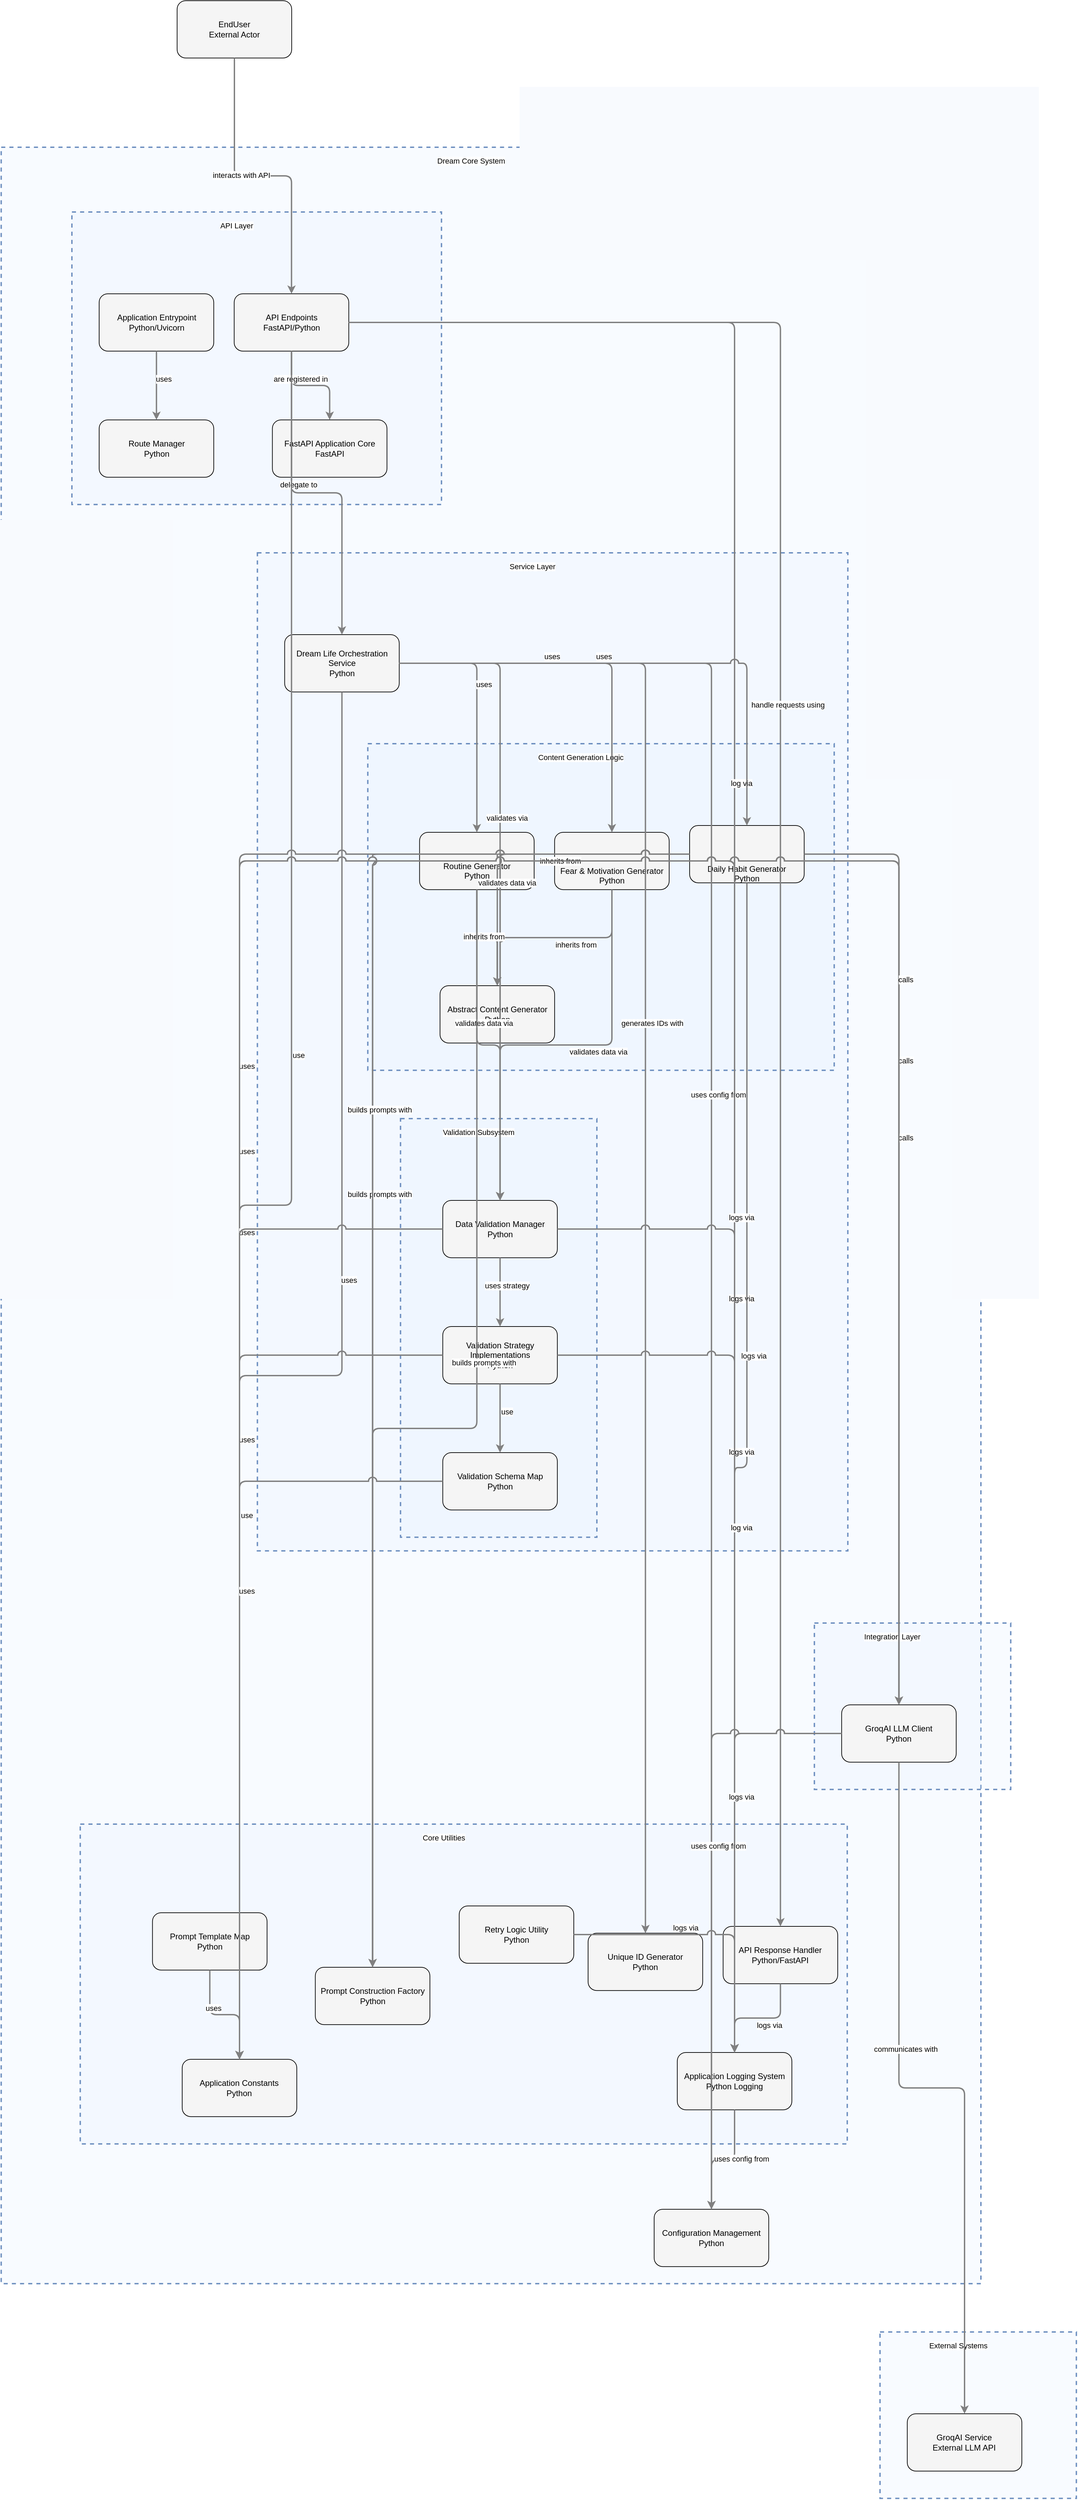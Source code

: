 <mxfile version="26.2.14">
  <diagram id="codeviz-diagram" name="System Diagram">
    <mxGraphModel dx="1443" dy="655" grid="1" gridSize="10" guides="1" tooltips="1" connect="1" arrows="1" fold="1" page="1" pageScale="1" pageWidth="1169" pageHeight="827" math="0" shadow="0">
      <root>
        <mxCell id="0" />
        <mxCell id="1" parent="0" />
        <mxCell id="734" value="" style="html=1;whiteSpace=wrap;container=1;fillColor=#dae8fc;strokeColor=#6c8ebf;dashed=1;fillOpacity=20;strokeWidth=2;containerType=none;recursiveResize=0;movable=1;resizable=1;autosize=0;dropTarget=0" parent="1" vertex="1">
          <mxGeometry x="1375.447" y="3432" width="288.158" height="244.079" as="geometry" />
        </mxCell>
        <mxCell id="764" value="GroqAI Service&lt;br&gt;External LLM API" style="rounded=1;whiteSpace=wrap;html=1;fillColor=#f5f5f5" parent="734" vertex="1">
          <mxGeometry x="40" y="120" width="168.158" height="84.079" as="geometry" />
        </mxCell>
        <mxCell id="734_label" value="External Systems" style="edgeLabel;html=1;align=center;verticalAlign=middle;resizable=0;labelBackgroundColor=white;spacing=5" parent="1" vertex="1">
          <mxGeometry x="1383.447" y="3440" width="212.158" height="24" as="geometry" />
        </mxCell>
        <mxCell id="735" value="" style="html=1;whiteSpace=wrap;container=1;fillColor=#dae8fc;strokeColor=#6c8ebf;dashed=1;fillOpacity=20;strokeWidth=2;containerType=none;recursiveResize=0;movable=1;resizable=1;autosize=0;dropTarget=0" parent="1" vertex="1">
          <mxGeometry x="85.763" y="227" width="1437.763" height="3134.079" as="geometry" />
        </mxCell>
        <mxCell id="736" value="" style="html=1;whiteSpace=wrap;container=1;fillColor=#dae8fc;strokeColor=#6c8ebf;dashed=1;fillOpacity=20;strokeWidth=2;containerType=none;recursiveResize=0;movable=1;resizable=1;autosize=0;dropTarget=0" parent="735" vertex="1">
          <mxGeometry x="116" y="2460" width="1125.605" height="469.079" as="geometry" />
        </mxCell>
        <mxCell id="756" value="Prompt Construction Factory&lt;br&gt;Python" style="rounded=1;whiteSpace=wrap;html=1;fillColor=#f5f5f5" parent="736" vertex="1">
          <mxGeometry x="344.974" y="210" width="168.158" height="84.079" as="geometry" />
        </mxCell>
        <mxCell id="757" value="Prompt Template Map&lt;br&gt;Python" style="rounded=1;whiteSpace=wrap;html=1;fillColor=#f5f5f5" parent="736" vertex="1">
          <mxGeometry x="106" y="130" width="168.158" height="84.079" as="geometry" />
        </mxCell>
        <mxCell id="758" value="Application Logging System&lt;br&gt;Python Logging" style="rounded=1;whiteSpace=wrap;html=1;fillColor=#f5f5f5" parent="736" vertex="1">
          <mxGeometry x="876.184" y="335" width="168.158" height="84.079" as="geometry" />
        </mxCell>
        <mxCell id="759" value="API Response Handler&lt;br&gt;Python/FastAPI" style="rounded=1;whiteSpace=wrap;html=1;fillColor=#f5f5f5" parent="736" vertex="1">
          <mxGeometry x="943.447" y="150" width="168.158" height="84.079" as="geometry" />
        </mxCell>
        <mxCell id="760" value="Application Constants&lt;br&gt;Python" style="rounded=1;whiteSpace=wrap;html=1;fillColor=#f5f5f5" parent="736" vertex="1">
          <mxGeometry x="149.632" y="345" width="168.158" height="84.079" as="geometry" />
        </mxCell>
        <mxCell id="761" value="Unique ID Generator&lt;br&gt;Python" style="rounded=1;whiteSpace=wrap;html=1;fillColor=#f5f5f5" parent="736" vertex="1">
          <mxGeometry x="745.289" y="160" width="168.158" height="84.079" as="geometry" />
        </mxCell>
        <mxCell id="762" value="Retry Logic Utility&lt;br&gt;Python" style="rounded=1;whiteSpace=wrap;html=1;fillColor=#f5f5f5" parent="736" vertex="1">
          <mxGeometry x="556.131" y="120" width="168.158" height="84.079" as="geometry" />
        </mxCell>
        <mxCell id="736_label" value="Core Utilities" style="edgeLabel;html=1;align=center;verticalAlign=middle;resizable=0;labelBackgroundColor=white;spacing=5" parent="735" vertex="1">
          <mxGeometry x="124" y="2468" width="1049.605" height="24" as="geometry" />
        </mxCell>
        <mxCell id="737" value="" style="html=1;whiteSpace=wrap;container=1;fillColor=#dae8fc;strokeColor=#6c8ebf;dashed=1;fillOpacity=20;strokeWidth=2;containerType=none;recursiveResize=0;movable=1;resizable=1;autosize=0;dropTarget=0" parent="735" vertex="1">
          <mxGeometry x="1193.368" y="2165" width="288.158" height="244.079" as="geometry" />
        </mxCell>
        <mxCell id="755" value="GroqAI LLM Client&lt;br&gt;Python" style="rounded=1;whiteSpace=wrap;html=1;fillColor=#f5f5f5" parent="737" vertex="1">
          <mxGeometry x="40" y="120" width="168.158" height="84.079" as="geometry" />
        </mxCell>
        <mxCell id="737_label" value="Integration Layer" style="edgeLabel;html=1;align=center;verticalAlign=middle;resizable=0;labelBackgroundColor=white;spacing=5" parent="735" vertex="1">
          <mxGeometry x="1201.368" y="2173" width="212.158" height="24" as="geometry" />
        </mxCell>
        <mxCell id="738" value="" style="html=1;whiteSpace=wrap;container=1;fillColor=#dae8fc;strokeColor=#6c8ebf;dashed=1;fillOpacity=20;strokeWidth=2;containerType=none;recursiveResize=0;movable=1;resizable=1;autosize=0;dropTarget=0" parent="735" vertex="1">
          <mxGeometry x="375.974" y="595" width="866.485" height="1464.079" as="geometry" />
        </mxCell>
        <mxCell id="739" value="" style="html=1;whiteSpace=wrap;container=1;fillColor=#dae8fc;strokeColor=#6c8ebf;dashed=1;fillOpacity=20;strokeWidth=2;containerType=none;recursiveResize=0;movable=1;resizable=1;autosize=0;dropTarget=0" parent="738" vertex="1">
          <mxGeometry x="210.039" y="830" width="288.158" height="614.079" as="geometry" />
        </mxCell>
        <mxCell id="752" value="Data Validation Manager&lt;br&gt;Python" style="rounded=1;whiteSpace=wrap;html=1;fillColor=#f5f5f5" parent="739" vertex="1">
          <mxGeometry x="62" y="120" width="168.158" height="84.079" as="geometry" />
        </mxCell>
        <mxCell id="753" value="Validation Strategy Implementations&lt;br&gt;Python" style="rounded=1;whiteSpace=wrap;html=1;fillColor=#f5f5f5" parent="739" vertex="1">
          <mxGeometry x="62" y="305" width="168.158" height="84.079" as="geometry" />
        </mxCell>
        <mxCell id="754" value="Validation Schema Map&lt;br&gt;Python" style="rounded=1;whiteSpace=wrap;html=1;fillColor=#f5f5f5" parent="739" vertex="1">
          <mxGeometry x="62" y="490" width="168.158" height="84.079" as="geometry" />
        </mxCell>
        <mxCell id="739_label" value="Validation Subsystem" style="edgeLabel;html=1;align=center;verticalAlign=middle;resizable=0;labelBackgroundColor=white;spacing=5" parent="738" vertex="1">
          <mxGeometry x="218.039" y="838" width="212.158" height="24" as="geometry" />
        </mxCell>
        <mxCell id="740" value="" style="html=1;whiteSpace=wrap;container=1;fillColor=#dae8fc;strokeColor=#6c8ebf;dashed=1;fillOpacity=20;strokeWidth=2;containerType=none;recursiveResize=0;movable=1;resizable=1;autosize=0;dropTarget=0" parent="738" vertex="1">
          <mxGeometry x="162.011" y="280" width="684.473" height="479.079" as="geometry" />
        </mxCell>
        <mxCell id="748" value="Abstract Content Generator&lt;br&gt;Python" style="rounded=1;whiteSpace=wrap;html=1;fillColor=#f5f5f5" parent="740" vertex="1">
          <mxGeometry x="106" y="355" width="168.158" height="84.079" as="geometry" />
        </mxCell>
        <mxCell id="749" value="&lt;div&gt;&lt;br&gt;&lt;/div&gt;&lt;div&gt;&lt;br&gt;&lt;/div&gt;&lt;div&gt;&lt;br&gt;&lt;/div&gt;Fear &amp;amp; Motivation Generator&lt;br&gt;Python" style="rounded=1;whiteSpace=wrap;html=1;fillColor=#f5f5f5" parent="740" vertex="1">
          <mxGeometry x="274.13" y="130" width="168.158" height="84.079" as="geometry" />
        </mxCell>
        <mxCell id="750" value="&lt;div&gt;&lt;span style=&quot;background-color: transparent; color: light-dark(rgb(0, 0, 0), rgb(255, 255, 255));&quot;&gt;&lt;br&gt;&lt;/span&gt;&lt;/div&gt;&lt;div&gt;&lt;span style=&quot;background-color: transparent; color: light-dark(rgb(0, 0, 0), rgb(255, 255, 255));&quot;&gt;&lt;br&gt;&lt;/span&gt;&lt;/div&gt;&lt;div&gt;&lt;span style=&quot;background-color: transparent; color: light-dark(rgb(0, 0, 0), rgb(255, 255, 255));&quot;&gt;&lt;br&gt;&lt;/span&gt;&lt;/div&gt;&lt;div&gt;&lt;span style=&quot;background-color: transparent; color: light-dark(rgb(0, 0, 0), rgb(255, 255, 255));&quot;&gt;&lt;br&gt;&lt;/span&gt;&lt;/div&gt;&lt;div&gt;&lt;span style=&quot;background-color: transparent; color: light-dark(rgb(0, 0, 0), rgb(255, 255, 255));&quot;&gt;Daily Habit Generator&lt;/span&gt;&lt;/div&gt;Python" style="rounded=1;whiteSpace=wrap;html=1;fillColor=#f5f5f5;align=center;" parent="740" vertex="1">
          <mxGeometry x="472.287" y="120" width="168.158" height="84.079" as="geometry" />
        </mxCell>
        <mxCell id="751" value="&lt;div&gt;&lt;br&gt;&lt;/div&gt;&lt;div&gt;&lt;br&gt;&lt;/div&gt;Routine Generator&lt;br&gt;Python" style="rounded=1;whiteSpace=wrap;html=1;fillColor=#f5f5f5" parent="740" vertex="1">
          <mxGeometry x="75.972" y="130" width="168.158" height="84.079" as="geometry" />
        </mxCell>
        <mxCell id="740_label" value="Content Generation Logic" style="edgeLabel;html=1;align=center;verticalAlign=middle;resizable=0;labelBackgroundColor=white;spacing=5" parent="738" vertex="1">
          <mxGeometry x="170.011" y="288" width="608.473" height="24" as="geometry" />
        </mxCell>
        <mxCell id="747" value="Dream Life Orchestration Service&lt;br&gt;Python" style="rounded=1;whiteSpace=wrap;html=1;fillColor=#f5f5f5" parent="738" vertex="1">
          <mxGeometry x="40" y="120" width="168.158" height="84.079" as="geometry" />
        </mxCell>
        <mxCell id="738_label" value="Service Layer" style="edgeLabel;html=1;align=center;verticalAlign=middle;resizable=0;labelBackgroundColor=white;spacing=5" parent="735" vertex="1">
          <mxGeometry x="383.974" y="603" width="790.485" height="24" as="geometry" />
        </mxCell>
        <mxCell id="741" value="" style="html=1;whiteSpace=wrap;container=1;fillColor=#dae8fc;strokeColor=#6c8ebf;dashed=1;fillOpacity=20;strokeWidth=2;containerType=none;recursiveResize=0;movable=1;resizable=1;autosize=0;dropTarget=0" parent="735" vertex="1">
          <mxGeometry x="103.763" y="95" width="542.368" height="429.079" as="geometry" />
        </mxCell>
        <mxCell id="743" value="Application Entrypoint&lt;br&gt;Python/Uvicorn" style="rounded=1;whiteSpace=wrap;html=1;fillColor=#f5f5f5" parent="741" vertex="1">
          <mxGeometry x="40" y="120" width="168.158" height="84.079" as="geometry" />
        </mxCell>
        <mxCell id="744" value="FastAPI Application Core&lt;br&gt;FastAPI" style="rounded=1;whiteSpace=wrap;html=1;fillColor=#f5f5f5" parent="741" vertex="1">
          <mxGeometry x="294.21" y="305" width="168.158" height="84.079" as="geometry" />
        </mxCell>
        <mxCell id="745" value="Route Manager&lt;br&gt;Python" style="rounded=1;whiteSpace=wrap;html=1;fillColor=#f5f5f5" parent="741" vertex="1">
          <mxGeometry x="40" y="305" width="168.158" height="84.079" as="geometry" />
        </mxCell>
        <mxCell id="746" value="API Endpoints&lt;br&gt;FastAPI/Python" style="rounded=1;whiteSpace=wrap;html=1;fillColor=#f5f5f5" parent="741" vertex="1">
          <mxGeometry x="238.158" y="120" width="168.158" height="84.079" as="geometry" />
        </mxCell>
        <mxCell id="741_label" value="API Layer" style="edgeLabel;html=1;align=center;verticalAlign=middle;resizable=0;labelBackgroundColor=white;spacing=5" parent="735" vertex="1">
          <mxGeometry x="111.763" y="103" width="466.368" height="24" as="geometry" />
        </mxCell>
        <mxCell id="763" value="Configuration Management&lt;br&gt;Python" style="rounded=1;whiteSpace=wrap;html=1;fillColor=#f5f5f5" parent="735" vertex="1">
          <mxGeometry x="958.223" y="3025" width="168.158" height="84.079" as="geometry" />
        </mxCell>
        <mxCell id="735_label" value="Dream Core System" style="edgeLabel;html=1;align=center;verticalAlign=middle;resizable=0;labelBackgroundColor=white;spacing=5" parent="1" vertex="1">
          <mxGeometry x="93.763" y="235" width="1361.763" height="24" as="geometry" />
        </mxCell>
        <mxCell id="742" value="EndUser&lt;br&gt;External Actor" style="rounded=1;whiteSpace=wrap;html=1;fillColor=#f5f5f5" parent="1" vertex="1">
          <mxGeometry x="343.921" y="12" width="168.158" height="84.079" as="geometry" />
        </mxCell>
        <mxCell id="edge-7464" style="edgeStyle=orthogonalEdgeStyle;rounded=1;orthogonalLoop=1;jettySize=auto;html=1;strokeColor=#808080;strokeWidth=2;jumpStyle=arc;jumpSize=10;spacing=15;labelBackgroundColor=white;labelBorderColor=none" parent="1" source="746" target="759" edge="1">
          <mxGeometry relative="1" as="geometry" />
        </mxCell>
        <mxCell id="edge-7464_label" value="handle requests using" style="edgeLabel;html=1;align=center;verticalAlign=middle;resizable=0;points=[];" parent="edge-7464" vertex="1" connectable="0">
          <mxGeometry x="-0.2" y="10" relative="1" as="geometry">
            <mxPoint as="offset" />
          </mxGeometry>
        </mxCell>
        <mxCell id="edge-7463" style="edgeStyle=orthogonalEdgeStyle;rounded=1;orthogonalLoop=1;jettySize=auto;html=1;strokeColor=#808080;strokeWidth=2;jumpStyle=arc;jumpSize=10;spacing=15;labelBackgroundColor=white;labelBorderColor=none" parent="1" source="746" target="758" edge="1">
          <mxGeometry relative="1" as="geometry" />
        </mxCell>
        <mxCell id="edge-7463_label" value="log via" style="edgeLabel;html=1;align=center;verticalAlign=middle;resizable=0;points=[];" parent="edge-7463" vertex="1" connectable="0">
          <mxGeometry x="-0.2" y="10" relative="1" as="geometry">
            <mxPoint as="offset" />
          </mxGeometry>
        </mxCell>
        <mxCell id="edge-7462" style="edgeStyle=orthogonalEdgeStyle;rounded=1;orthogonalLoop=1;jettySize=auto;html=1;strokeColor=#808080;strokeWidth=2;jumpStyle=arc;jumpSize=10;spacing=15;labelBackgroundColor=white;labelBorderColor=none" parent="1" source="746" target="747" edge="1">
          <mxGeometry relative="1" as="geometry" />
        </mxCell>
        <mxCell id="edge-7462_label" value="delegate to" style="edgeLabel;html=1;align=center;verticalAlign=middle;resizable=0;points=[];" parent="edge-7462" vertex="1" connectable="0">
          <mxGeometry x="-0.2" y="10" relative="1" as="geometry">
            <mxPoint as="offset" />
          </mxGeometry>
        </mxCell>
        <mxCell id="edge-7461" style="edgeStyle=orthogonalEdgeStyle;rounded=1;orthogonalLoop=1;jettySize=auto;html=1;strokeColor=#808080;strokeWidth=2;jumpStyle=arc;jumpSize=10;spacing=15;labelBackgroundColor=white;labelBorderColor=none" parent="1" source="746" target="744" edge="1">
          <mxGeometry relative="1" as="geometry" />
        </mxCell>
        <mxCell id="edge-7461_label" value="are registered in" style="edgeLabel;html=1;align=center;verticalAlign=middle;resizable=0;points=[];" parent="edge-7461" vertex="1" connectable="0">
          <mxGeometry x="-0.2" y="10" relative="1" as="geometry">
            <mxPoint as="offset" />
          </mxGeometry>
        </mxCell>
        <mxCell id="edge-7465" style="edgeStyle=orthogonalEdgeStyle;rounded=1;orthogonalLoop=1;jettySize=auto;html=1;strokeColor=#808080;strokeWidth=2;jumpStyle=arc;jumpSize=10;spacing=15;labelBackgroundColor=white;labelBorderColor=none" parent="1" source="746" target="760" edge="1">
          <mxGeometry relative="1" as="geometry" />
        </mxCell>
        <mxCell id="edge-7465_label" value="use" style="edgeLabel;html=1;align=center;verticalAlign=middle;resizable=0;points=[];" parent="edge-7465" vertex="1" connectable="0">
          <mxGeometry x="-0.2" y="10" relative="1" as="geometry">
            <mxPoint as="offset" />
          </mxGeometry>
        </mxCell>
        <mxCell id="edge-7460" style="edgeStyle=orthogonalEdgeStyle;rounded=1;orthogonalLoop=1;jettySize=auto;html=1;strokeColor=#808080;strokeWidth=2;jumpStyle=arc;jumpSize=10;spacing=15;labelBackgroundColor=white;labelBorderColor=none" parent="1" source="743" target="745" edge="1">
          <mxGeometry relative="1" as="geometry" />
        </mxCell>
        <mxCell id="edge-7460_label" value="uses" style="edgeLabel;html=1;align=center;verticalAlign=middle;resizable=0;points=[];" parent="edge-7460" vertex="1" connectable="0">
          <mxGeometry x="-0.2" y="10" relative="1" as="geometry">
            <mxPoint as="offset" />
          </mxGeometry>
        </mxCell>
        <mxCell id="edge-7459" style="edgeStyle=orthogonalEdgeStyle;rounded=1;orthogonalLoop=1;jettySize=auto;html=1;strokeColor=#808080;strokeWidth=2;jumpStyle=arc;jumpSize=10;spacing=15;labelBackgroundColor=white;labelBorderColor=none" parent="1" source="742" target="746" edge="1">
          <mxGeometry relative="1" as="geometry" />
        </mxCell>
        <mxCell id="edge-7459_label" value="interacts with API" style="edgeLabel;html=1;align=center;verticalAlign=middle;resizable=0;points=[];" parent="edge-7459" vertex="1" connectable="0">
          <mxGeometry x="-0.2" y="10" relative="1" as="geometry">
            <mxPoint as="offset" />
          </mxGeometry>
        </mxCell>
        <mxCell id="edge-7472" style="edgeStyle=orthogonalEdgeStyle;rounded=1;orthogonalLoop=1;jettySize=auto;html=1;strokeColor=#808080;strokeWidth=2;jumpStyle=arc;jumpSize=10;spacing=15;labelBackgroundColor=white;labelBorderColor=none" parent="1" source="747" target="763" edge="1">
          <mxGeometry relative="1" as="geometry" />
        </mxCell>
        <mxCell id="edge-7472_label" value="uses config from" style="edgeLabel;html=1;align=center;verticalAlign=middle;resizable=0;points=[];" parent="edge-7472" vertex="1" connectable="0">
          <mxGeometry x="-0.2" y="10" relative="1" as="geometry">
            <mxPoint as="offset" />
          </mxGeometry>
        </mxCell>
        <mxCell id="edge-7469" style="edgeStyle=orthogonalEdgeStyle;rounded=1;orthogonalLoop=1;jettySize=auto;html=1;strokeColor=#808080;strokeWidth=2;jumpStyle=arc;jumpSize=10;spacing=15;labelBackgroundColor=white;labelBorderColor=none" parent="1" source="747" target="752" edge="1">
          <mxGeometry relative="1" as="geometry" />
        </mxCell>
        <mxCell id="edge-7469_label" value="validates via" style="edgeLabel;html=1;align=center;verticalAlign=middle;resizable=0;points=[];" parent="edge-7469" vertex="1" connectable="0">
          <mxGeometry x="-0.2" y="10" relative="1" as="geometry">
            <mxPoint as="offset" />
          </mxGeometry>
        </mxCell>
        <mxCell id="edge-7470" style="edgeStyle=orthogonalEdgeStyle;rounded=1;orthogonalLoop=1;jettySize=auto;html=1;strokeColor=#808080;strokeWidth=2;jumpStyle=arc;jumpSize=10;spacing=15;labelBackgroundColor=white;labelBorderColor=none" parent="1" source="747" target="760" edge="1">
          <mxGeometry relative="1" as="geometry" />
        </mxCell>
        <mxCell id="edge-7470_label" value="uses" style="edgeLabel;html=1;align=center;verticalAlign=middle;resizable=0;points=[];" parent="edge-7470" vertex="1" connectable="0">
          <mxGeometry x="-0.2" y="10" relative="1" as="geometry">
            <mxPoint as="offset" />
          </mxGeometry>
        </mxCell>
        <mxCell id="edge-7468" style="edgeStyle=orthogonalEdgeStyle;rounded=1;orthogonalLoop=1;jettySize=auto;html=1;strokeColor=#808080;strokeWidth=2;jumpStyle=arc;jumpSize=10;spacing=15;labelBackgroundColor=white;labelBorderColor=none" parent="1" source="747" target="751" edge="1">
          <mxGeometry relative="1" as="geometry" />
        </mxCell>
        <mxCell id="edge-7468_label" value="uses" style="edgeLabel;html=1;align=center;verticalAlign=middle;resizable=0;points=[];" parent="edge-7468" vertex="1" connectable="0">
          <mxGeometry x="-0.2" y="10" relative="1" as="geometry">
            <mxPoint as="offset" />
          </mxGeometry>
        </mxCell>
        <mxCell id="edge-7466" style="edgeStyle=orthogonalEdgeStyle;rounded=1;orthogonalLoop=1;jettySize=auto;html=1;strokeColor=#808080;strokeWidth=2;jumpStyle=arc;jumpSize=10;spacing=15;labelBackgroundColor=white;labelBorderColor=none" parent="1" source="747" target="749" edge="1">
          <mxGeometry relative="1" as="geometry" />
        </mxCell>
        <mxCell id="edge-7466_label" value="uses" style="edgeLabel;html=1;align=center;verticalAlign=middle;resizable=0;points=[];" parent="edge-7466" vertex="1" connectable="0">
          <mxGeometry x="-0.2" y="10" relative="1" as="geometry">
            <mxPoint as="offset" />
          </mxGeometry>
        </mxCell>
        <mxCell id="edge-7467" style="edgeStyle=orthogonalEdgeStyle;rounded=1;orthogonalLoop=1;jettySize=auto;html=1;strokeColor=#808080;strokeWidth=2;jumpStyle=arc;jumpSize=10;spacing=15;labelBackgroundColor=white;labelBorderColor=none" parent="1" source="747" target="750" edge="1">
          <mxGeometry relative="1" as="geometry" />
        </mxCell>
        <mxCell id="edge-7467_label" value="uses" style="edgeLabel;html=1;align=center;verticalAlign=middle;resizable=0;points=[];" parent="edge-7467" vertex="1" connectable="0">
          <mxGeometry x="-0.2" y="10" relative="1" as="geometry">
            <mxPoint as="offset" />
          </mxGeometry>
        </mxCell>
        <mxCell id="edge-7471" style="edgeStyle=orthogonalEdgeStyle;rounded=1;orthogonalLoop=1;jettySize=auto;html=1;strokeColor=#808080;strokeWidth=2;jumpStyle=arc;jumpSize=10;spacing=15;labelBackgroundColor=white;labelBorderColor=none" parent="1" source="747" target="761" edge="1">
          <mxGeometry relative="1" as="geometry" />
        </mxCell>
        <mxCell id="edge-7471_label" value="generates IDs with" style="edgeLabel;html=1;align=center;verticalAlign=middle;resizable=0;points=[];" parent="edge-7471" vertex="1" connectable="0">
          <mxGeometry x="-0.2" y="10" relative="1" as="geometry">
            <mxPoint as="offset" />
          </mxGeometry>
        </mxCell>
        <mxCell id="edge-7473" style="edgeStyle=orthogonalEdgeStyle;rounded=1;orthogonalLoop=1;jettySize=auto;html=1;strokeColor=#808080;strokeWidth=2;jumpStyle=arc;jumpSize=10;spacing=15;labelBackgroundColor=white;labelBorderColor=none" parent="1" source="749" target="748" edge="1">
          <mxGeometry relative="1" as="geometry" />
        </mxCell>
        <mxCell id="edge-7473_label" value="inherits from" style="edgeLabel;html=1;align=center;verticalAlign=middle;resizable=0;points=[];" parent="edge-7473" vertex="1" connectable="0">
          <mxGeometry x="-0.2" y="10" relative="1" as="geometry">
            <mxPoint as="offset" />
          </mxGeometry>
        </mxCell>
        <mxCell id="edge-7474" style="edgeStyle=orthogonalEdgeStyle;rounded=1;orthogonalLoop=1;jettySize=auto;html=1;strokeColor=#808080;strokeWidth=2;jumpStyle=arc;jumpSize=10;spacing=15;labelBackgroundColor=white;labelBorderColor=none" parent="1" source="749" target="752" edge="1">
          <mxGeometry relative="1" as="geometry" />
        </mxCell>
        <mxCell id="edge-7474_label" value="validates data via" style="edgeLabel;html=1;align=center;verticalAlign=middle;resizable=0;points=[];" parent="edge-7474" vertex="1" connectable="0">
          <mxGeometry x="-0.2" y="10" relative="1" as="geometry">
            <mxPoint as="offset" />
          </mxGeometry>
        </mxCell>
        <mxCell id="edge-7476" style="edgeStyle=orthogonalEdgeStyle;rounded=1;orthogonalLoop=1;jettySize=auto;html=1;strokeColor=#808080;strokeWidth=2;jumpStyle=arc;jumpSize=10;spacing=15;labelBackgroundColor=white;labelBorderColor=none" parent="1" source="749" target="756" edge="1">
          <mxGeometry relative="1" as="geometry" />
        </mxCell>
        <mxCell id="edge-7476_label" value="builds prompts with" style="edgeLabel;html=1;align=center;verticalAlign=middle;resizable=0;points=[];" parent="edge-7476" vertex="1" connectable="0">
          <mxGeometry x="-0.2" y="10" relative="1" as="geometry">
            <mxPoint as="offset" />
          </mxGeometry>
        </mxCell>
        <mxCell id="edge-7478" style="edgeStyle=orthogonalEdgeStyle;rounded=1;orthogonalLoop=1;jettySize=auto;html=1;strokeColor=#808080;strokeWidth=2;jumpStyle=arc;jumpSize=10;spacing=15;labelBackgroundColor=white;labelBorderColor=none" parent="1" source="749" target="760" edge="1">
          <mxGeometry relative="1" as="geometry" />
        </mxCell>
        <mxCell id="edge-7478_label" value="uses" style="edgeLabel;html=1;align=center;verticalAlign=middle;resizable=0;points=[];" parent="edge-7478" vertex="1" connectable="0">
          <mxGeometry x="-0.2" y="10" relative="1" as="geometry">
            <mxPoint as="offset" />
          </mxGeometry>
        </mxCell>
        <mxCell id="edge-7475" style="edgeStyle=orthogonalEdgeStyle;rounded=1;orthogonalLoop=1;jettySize=auto;html=1;strokeColor=#808080;strokeWidth=2;jumpStyle=arc;jumpSize=10;spacing=15;labelBackgroundColor=white;labelBorderColor=none" parent="1" source="749" target="755" edge="1">
          <mxGeometry relative="1" as="geometry" />
        </mxCell>
        <mxCell id="edge-7475_label" value="calls" style="edgeLabel;html=1;align=center;verticalAlign=middle;resizable=0;points=[];" parent="edge-7475" vertex="1" connectable="0">
          <mxGeometry x="-0.2" y="10" relative="1" as="geometry">
            <mxPoint as="offset" />
          </mxGeometry>
        </mxCell>
        <mxCell id="edge-7477" style="edgeStyle=orthogonalEdgeStyle;rounded=1;orthogonalLoop=1;jettySize=auto;html=1;strokeColor=#808080;strokeWidth=2;jumpStyle=arc;jumpSize=10;spacing=15;labelBackgroundColor=white;labelBorderColor=none" parent="1" source="749" target="758" edge="1">
          <mxGeometry relative="1" as="geometry" />
        </mxCell>
        <mxCell id="edge-7477_label" value="logs via" style="edgeLabel;html=1;align=center;verticalAlign=middle;resizable=0;points=[];" parent="edge-7477" vertex="1" connectable="0">
          <mxGeometry x="-0.2" y="10" relative="1" as="geometry">
            <mxPoint as="offset" />
          </mxGeometry>
        </mxCell>
        <mxCell id="edge-7479" style="edgeStyle=orthogonalEdgeStyle;rounded=1;orthogonalLoop=1;jettySize=auto;html=1;strokeColor=#808080;strokeWidth=2;jumpStyle=arc;jumpSize=10;spacing=15;labelBackgroundColor=white;labelBorderColor=none" parent="1" source="750" target="748" edge="1">
          <mxGeometry relative="1" as="geometry" />
        </mxCell>
        <mxCell id="edge-7479_label" value="inherits from" style="edgeLabel;html=1;align=center;verticalAlign=middle;resizable=0;points=[];" parent="edge-7479" vertex="1" connectable="0">
          <mxGeometry x="-0.2" y="10" relative="1" as="geometry">
            <mxPoint as="offset" />
          </mxGeometry>
        </mxCell>
        <mxCell id="edge-7480" style="edgeStyle=orthogonalEdgeStyle;rounded=1;orthogonalLoop=1;jettySize=auto;html=1;strokeColor=#808080;strokeWidth=2;jumpStyle=arc;jumpSize=10;spacing=15;labelBackgroundColor=white;labelBorderColor=none" parent="1" source="750" target="752" edge="1">
          <mxGeometry relative="1" as="geometry" />
        </mxCell>
        <mxCell id="edge-7480_label" value="validates data via" style="edgeLabel;html=1;align=center;verticalAlign=middle;resizable=0;points=[];" parent="edge-7480" vertex="1" connectable="0">
          <mxGeometry x="-0.2" y="10" relative="1" as="geometry">
            <mxPoint y="5" as="offset" />
          </mxGeometry>
        </mxCell>
        <mxCell id="edge-7482" style="edgeStyle=orthogonalEdgeStyle;rounded=1;orthogonalLoop=1;jettySize=auto;html=1;strokeColor=#808080;strokeWidth=2;jumpStyle=arc;jumpSize=10;spacing=15;labelBackgroundColor=white;labelBorderColor=none" parent="1" source="750" target="756" edge="1">
          <mxGeometry relative="1" as="geometry" />
        </mxCell>
        <mxCell id="edge-7482_label" value="builds prompts with" style="edgeLabel;html=1;align=center;verticalAlign=middle;resizable=0;points=[];" parent="edge-7482" vertex="1" connectable="0">
          <mxGeometry x="-0.2" y="10" relative="1" as="geometry">
            <mxPoint as="offset" />
          </mxGeometry>
        </mxCell>
        <mxCell id="edge-7484" style="edgeStyle=orthogonalEdgeStyle;rounded=1;orthogonalLoop=1;jettySize=auto;html=1;strokeColor=#808080;strokeWidth=2;jumpStyle=arc;jumpSize=10;spacing=15;labelBackgroundColor=white;labelBorderColor=none" parent="1" source="750" target="760" edge="1">
          <mxGeometry relative="1" as="geometry" />
        </mxCell>
        <mxCell id="edge-7484_label" value="uses" style="edgeLabel;html=1;align=center;verticalAlign=middle;resizable=0;points=[];" parent="edge-7484" vertex="1" connectable="0">
          <mxGeometry x="-0.2" y="10" relative="1" as="geometry">
            <mxPoint as="offset" />
          </mxGeometry>
        </mxCell>
        <mxCell id="edge-7481" style="edgeStyle=orthogonalEdgeStyle;rounded=1;orthogonalLoop=1;jettySize=auto;html=1;strokeColor=#808080;strokeWidth=2;jumpStyle=arc;jumpSize=10;spacing=15;labelBackgroundColor=white;labelBorderColor=none" parent="1" source="750" target="755" edge="1">
          <mxGeometry relative="1" as="geometry" />
        </mxCell>
        <mxCell id="edge-7481_label" value="calls" style="edgeLabel;html=1;align=center;verticalAlign=middle;resizable=0;points=[];" parent="edge-7481" vertex="1" connectable="0">
          <mxGeometry x="-0.2" y="10" relative="1" as="geometry">
            <mxPoint as="offset" />
          </mxGeometry>
        </mxCell>
        <mxCell id="edge-7483" style="edgeStyle=orthogonalEdgeStyle;rounded=1;orthogonalLoop=1;jettySize=auto;html=1;strokeColor=#808080;strokeWidth=2;jumpStyle=arc;jumpSize=10;spacing=15;labelBackgroundColor=white;labelBorderColor=none" parent="1" source="750" target="758" edge="1">
          <mxGeometry relative="1" as="geometry" />
        </mxCell>
        <mxCell id="edge-7483_label" value="logs via" style="edgeLabel;html=1;align=center;verticalAlign=middle;resizable=0;points=[];" parent="edge-7483" vertex="1" connectable="0">
          <mxGeometry x="-0.2" y="10" relative="1" as="geometry">
            <mxPoint as="offset" />
          </mxGeometry>
        </mxCell>
        <mxCell id="edge-7485" style="edgeStyle=orthogonalEdgeStyle;rounded=1;orthogonalLoop=1;jettySize=auto;html=1;strokeColor=#808080;strokeWidth=2;jumpStyle=arc;jumpSize=10;spacing=15;labelBackgroundColor=white;labelBorderColor=none" parent="1" source="751" target="748" edge="1">
          <mxGeometry relative="1" as="geometry" />
        </mxCell>
        <mxCell id="edge-7485_label" value="inherits from" style="edgeLabel;html=1;align=center;verticalAlign=middle;resizable=0;points=[];" parent="edge-7485" vertex="1" connectable="0">
          <mxGeometry x="-0.2" y="10" relative="1" as="geometry">
            <mxPoint as="offset" />
          </mxGeometry>
        </mxCell>
        <mxCell id="edge-7486" style="edgeStyle=orthogonalEdgeStyle;rounded=1;orthogonalLoop=1;jettySize=auto;html=1;strokeColor=#808080;strokeWidth=2;jumpStyle=arc;jumpSize=10;spacing=15;labelBackgroundColor=white;labelBorderColor=none" parent="1" source="751" target="752" edge="1">
          <mxGeometry relative="1" as="geometry" />
        </mxCell>
        <mxCell id="edge-7486_label" value="validates data via" style="edgeLabel;html=1;align=center;verticalAlign=middle;resizable=0;points=[];" parent="edge-7486" vertex="1" connectable="0">
          <mxGeometry x="-0.2" y="10" relative="1" as="geometry">
            <mxPoint as="offset" />
          </mxGeometry>
        </mxCell>
        <mxCell id="edge-7488" style="edgeStyle=orthogonalEdgeStyle;rounded=1;orthogonalLoop=1;jettySize=auto;html=1;strokeColor=#808080;strokeWidth=2;jumpStyle=arc;jumpSize=10;spacing=15;labelBackgroundColor=white;labelBorderColor=none" parent="1" source="751" target="756" edge="1">
          <mxGeometry relative="1" as="geometry" />
        </mxCell>
        <mxCell id="edge-7488_label" value="builds prompts with" style="edgeLabel;html=1;align=center;verticalAlign=middle;resizable=0;points=[];" parent="edge-7488" vertex="1" connectable="0">
          <mxGeometry x="-0.2" y="10" relative="1" as="geometry">
            <mxPoint as="offset" />
          </mxGeometry>
        </mxCell>
        <mxCell id="edge-7487" style="edgeStyle=orthogonalEdgeStyle;rounded=1;orthogonalLoop=1;jettySize=auto;html=1;strokeColor=#808080;strokeWidth=2;jumpStyle=arc;jumpSize=10;spacing=15;labelBackgroundColor=white;labelBorderColor=none" parent="1" source="751" target="755" edge="1">
          <mxGeometry relative="1" as="geometry" />
        </mxCell>
        <mxCell id="edge-7487_label" value="calls" style="edgeLabel;html=1;align=center;verticalAlign=middle;resizable=0;points=[];" parent="edge-7487" vertex="1" connectable="0">
          <mxGeometry x="-0.2" y="10" relative="1" as="geometry">
            <mxPoint as="offset" />
          </mxGeometry>
        </mxCell>
        <mxCell id="edge-7489" style="edgeStyle=orthogonalEdgeStyle;rounded=1;orthogonalLoop=1;jettySize=auto;html=1;strokeColor=#808080;strokeWidth=2;jumpStyle=arc;jumpSize=10;spacing=15;labelBackgroundColor=white;labelBorderColor=none" parent="1" source="751" target="758" edge="1">
          <mxGeometry relative="1" as="geometry" />
        </mxCell>
        <mxCell id="edge-7489_label" value="logs via" style="edgeLabel;html=1;align=center;verticalAlign=middle;resizable=0;points=[];" parent="edge-7489" vertex="1" connectable="0">
          <mxGeometry x="-0.2" y="10" relative="1" as="geometry">
            <mxPoint as="offset" />
          </mxGeometry>
        </mxCell>
        <mxCell id="edge-7490" style="edgeStyle=orthogonalEdgeStyle;rounded=1;orthogonalLoop=1;jettySize=auto;html=1;strokeColor=#808080;strokeWidth=2;jumpStyle=arc;jumpSize=10;spacing=15;labelBackgroundColor=white;labelBorderColor=none" parent="1" source="751" target="760" edge="1">
          <mxGeometry relative="1" as="geometry" />
        </mxCell>
        <mxCell id="edge-7490_label" value="uses" style="edgeLabel;html=1;align=center;verticalAlign=middle;resizable=0;points=[];" parent="edge-7490" vertex="1" connectable="0">
          <mxGeometry x="-0.2" y="10" relative="1" as="geometry">
            <mxPoint as="offset" />
          </mxGeometry>
        </mxCell>
        <mxCell id="edge-7493" style="edgeStyle=orthogonalEdgeStyle;rounded=1;orthogonalLoop=1;jettySize=auto;html=1;strokeColor=#808080;strokeWidth=2;jumpStyle=arc;jumpSize=10;spacing=15;labelBackgroundColor=white;labelBorderColor=none" parent="1" source="752" target="760" edge="1">
          <mxGeometry relative="1" as="geometry" />
        </mxCell>
        <mxCell id="edge-7493_label" value="uses" style="edgeLabel;html=1;align=center;verticalAlign=middle;resizable=0;points=[];" parent="edge-7493" vertex="1" connectable="0">
          <mxGeometry x="-0.2" y="10" relative="1" as="geometry">
            <mxPoint as="offset" />
          </mxGeometry>
        </mxCell>
        <mxCell id="edge-7491" style="edgeStyle=orthogonalEdgeStyle;rounded=1;orthogonalLoop=1;jettySize=auto;html=1;strokeColor=#808080;strokeWidth=2;jumpStyle=arc;jumpSize=10;spacing=15;labelBackgroundColor=white;labelBorderColor=none" parent="1" source="752" target="753" edge="1">
          <mxGeometry relative="1" as="geometry" />
        </mxCell>
        <mxCell id="edge-7491_label" value="uses strategy" style="edgeLabel;html=1;align=center;verticalAlign=middle;resizable=0;points=[];" parent="edge-7491" vertex="1" connectable="0">
          <mxGeometry x="-0.2" y="10" relative="1" as="geometry">
            <mxPoint as="offset" />
          </mxGeometry>
        </mxCell>
        <mxCell id="edge-7492" style="edgeStyle=orthogonalEdgeStyle;rounded=1;orthogonalLoop=1;jettySize=auto;html=1;strokeColor=#808080;strokeWidth=2;jumpStyle=arc;jumpSize=10;spacing=15;labelBackgroundColor=white;labelBorderColor=none" parent="1" source="752" target="758" edge="1">
          <mxGeometry relative="1" as="geometry" />
        </mxCell>
        <mxCell id="edge-7492_label" value="logs via" style="edgeLabel;html=1;align=center;verticalAlign=middle;resizable=0;points=[];" parent="edge-7492" vertex="1" connectable="0">
          <mxGeometry x="-0.2" y="10" relative="1" as="geometry">
            <mxPoint as="offset" />
          </mxGeometry>
        </mxCell>
        <mxCell id="edge-7496" style="edgeStyle=orthogonalEdgeStyle;rounded=1;orthogonalLoop=1;jettySize=auto;html=1;strokeColor=#808080;strokeWidth=2;jumpStyle=arc;jumpSize=10;spacing=15;labelBackgroundColor=white;labelBorderColor=none" parent="1" source="753" target="760" edge="1">
          <mxGeometry relative="1" as="geometry" />
        </mxCell>
        <mxCell id="edge-7496_label" value="use" style="edgeLabel;html=1;align=center;verticalAlign=middle;resizable=0;points=[];" parent="edge-7496" vertex="1" connectable="0">
          <mxGeometry x="-0.2" y="10" relative="1" as="geometry">
            <mxPoint as="offset" />
          </mxGeometry>
        </mxCell>
        <mxCell id="edge-7495" style="edgeStyle=orthogonalEdgeStyle;rounded=1;orthogonalLoop=1;jettySize=auto;html=1;strokeColor=#808080;strokeWidth=2;jumpStyle=arc;jumpSize=10;spacing=15;labelBackgroundColor=white;labelBorderColor=none" parent="1" source="753" target="758" edge="1">
          <mxGeometry relative="1" as="geometry" />
        </mxCell>
        <mxCell id="edge-7495_label" value="log via" style="edgeLabel;html=1;align=center;verticalAlign=middle;resizable=0;points=[];" parent="edge-7495" vertex="1" connectable="0">
          <mxGeometry x="-0.2" y="10" relative="1" as="geometry">
            <mxPoint as="offset" />
          </mxGeometry>
        </mxCell>
        <mxCell id="edge-7494" style="edgeStyle=orthogonalEdgeStyle;rounded=1;orthogonalLoop=1;jettySize=auto;html=1;strokeColor=#808080;strokeWidth=2;jumpStyle=arc;jumpSize=10;spacing=15;labelBackgroundColor=white;labelBorderColor=none" parent="1" source="753" target="754" edge="1">
          <mxGeometry relative="1" as="geometry" />
        </mxCell>
        <mxCell id="edge-7494_label" value="use" style="edgeLabel;html=1;align=center;verticalAlign=middle;resizable=0;points=[];" parent="edge-7494" vertex="1" connectable="0">
          <mxGeometry x="-0.2" y="10" relative="1" as="geometry">
            <mxPoint as="offset" />
          </mxGeometry>
        </mxCell>
        <mxCell id="edge-7500" style="edgeStyle=orthogonalEdgeStyle;rounded=1;orthogonalLoop=1;jettySize=auto;html=1;strokeColor=#808080;strokeWidth=2;jumpStyle=arc;jumpSize=10;spacing=15;labelBackgroundColor=white;labelBorderColor=none" parent="1" source="755" target="764" edge="1">
          <mxGeometry relative="1" as="geometry" />
        </mxCell>
        <mxCell id="edge-7500_label" value="communicates with" style="edgeLabel;html=1;align=center;verticalAlign=middle;resizable=0;points=[];" parent="edge-7500" vertex="1" connectable="0">
          <mxGeometry x="-0.2" y="10" relative="1" as="geometry">
            <mxPoint as="offset" />
          </mxGeometry>
        </mxCell>
        <mxCell id="edge-7499" style="edgeStyle=orthogonalEdgeStyle;rounded=1;orthogonalLoop=1;jettySize=auto;html=1;strokeColor=#808080;strokeWidth=2;jumpStyle=arc;jumpSize=10;spacing=15;labelBackgroundColor=white;labelBorderColor=none" parent="1" source="755" target="763" edge="1">
          <mxGeometry relative="1" as="geometry" />
        </mxCell>
        <mxCell id="edge-7499_label" value="uses config from" style="edgeLabel;html=1;align=center;verticalAlign=middle;resizable=0;points=[];" parent="edge-7499" vertex="1" connectable="0">
          <mxGeometry x="-0.2" y="10" relative="1" as="geometry">
            <mxPoint as="offset" />
          </mxGeometry>
        </mxCell>
        <mxCell id="edge-7498" style="edgeStyle=orthogonalEdgeStyle;rounded=1;orthogonalLoop=1;jettySize=auto;html=1;strokeColor=#808080;strokeWidth=2;jumpStyle=arc;jumpSize=10;spacing=15;labelBackgroundColor=white;labelBorderColor=none" parent="1" source="755" target="758" edge="1">
          <mxGeometry relative="1" as="geometry" />
        </mxCell>
        <mxCell id="edge-7498_label" value="logs via" style="edgeLabel;html=1;align=center;verticalAlign=middle;resizable=0;points=[];" parent="edge-7498" vertex="1" connectable="0">
          <mxGeometry x="-0.2" y="10" relative="1" as="geometry">
            <mxPoint as="offset" />
          </mxGeometry>
        </mxCell>
        <mxCell id="edge-7503" style="edgeStyle=orthogonalEdgeStyle;rounded=1;orthogonalLoop=1;jettySize=auto;html=1;strokeColor=#808080;strokeWidth=2;jumpStyle=arc;jumpSize=10;spacing=15;labelBackgroundColor=white;labelBorderColor=none" parent="1" source="759" target="758" edge="1">
          <mxGeometry relative="1" as="geometry" />
        </mxCell>
        <mxCell id="edge-7503_label" value="logs via" style="edgeLabel;html=1;align=center;verticalAlign=middle;resizable=0;points=[];" parent="edge-7503" vertex="1" connectable="0">
          <mxGeometry x="-0.2" y="10" relative="1" as="geometry">
            <mxPoint as="offset" />
          </mxGeometry>
        </mxCell>
        <mxCell id="edge-7504" style="edgeStyle=orthogonalEdgeStyle;rounded=1;orthogonalLoop=1;jettySize=auto;html=1;strokeColor=#808080;strokeWidth=2;jumpStyle=arc;jumpSize=10;spacing=15;labelBackgroundColor=white;labelBorderColor=none" parent="1" source="762" target="758" edge="1">
          <mxGeometry relative="1" as="geometry" />
        </mxCell>
        <mxCell id="edge-7504_label" value="logs via" style="edgeLabel;html=1;align=center;verticalAlign=middle;resizable=0;points=[];" parent="edge-7504" vertex="1" connectable="0">
          <mxGeometry x="-0.2" y="10" relative="1" as="geometry">
            <mxPoint as="offset" />
          </mxGeometry>
        </mxCell>
        <mxCell id="edge-7501" style="edgeStyle=orthogonalEdgeStyle;rounded=1;orthogonalLoop=1;jettySize=auto;html=1;strokeColor=#808080;strokeWidth=2;jumpStyle=arc;jumpSize=10;spacing=15;labelBackgroundColor=white;labelBorderColor=none" parent="1" source="757" target="760" edge="1">
          <mxGeometry relative="1" as="geometry" />
        </mxCell>
        <mxCell id="edge-7501_label" value="uses" style="edgeLabel;html=1;align=center;verticalAlign=middle;resizable=0;points=[];" parent="edge-7501" vertex="1" connectable="0">
          <mxGeometry x="-0.2" y="10" relative="1" as="geometry">
            <mxPoint as="offset" />
          </mxGeometry>
        </mxCell>
        <mxCell id="edge-7497" style="edgeStyle=orthogonalEdgeStyle;rounded=1;orthogonalLoop=1;jettySize=auto;html=1;strokeColor=#808080;strokeWidth=2;jumpStyle=arc;jumpSize=10;spacing=15;labelBackgroundColor=white;labelBorderColor=none" parent="1" source="754" target="760" edge="1">
          <mxGeometry relative="1" as="geometry" />
        </mxCell>
        <mxCell id="edge-7497_label" value="uses" style="edgeLabel;html=1;align=center;verticalAlign=middle;resizable=0;points=[];" parent="edge-7497" vertex="1" connectable="0">
          <mxGeometry x="-0.2" y="10" relative="1" as="geometry">
            <mxPoint as="offset" />
          </mxGeometry>
        </mxCell>
        <mxCell id="edge-7502" style="edgeStyle=orthogonalEdgeStyle;rounded=1;orthogonalLoop=1;jettySize=auto;html=1;strokeColor=#808080;strokeWidth=2;jumpStyle=arc;jumpSize=10;spacing=15;labelBackgroundColor=white;labelBorderColor=none" parent="1" source="758" target="763" edge="1">
          <mxGeometry relative="1" as="geometry" />
        </mxCell>
        <mxCell id="edge-7502_label" value="uses config from" style="edgeLabel;html=1;align=center;verticalAlign=middle;resizable=0;points=[];" parent="edge-7502" vertex="1" connectable="0">
          <mxGeometry x="-0.2" y="10" relative="1" as="geometry">
            <mxPoint as="offset" />
          </mxGeometry>
        </mxCell>
      </root>
    </mxGraphModel>
  </diagram>
</mxfile>
